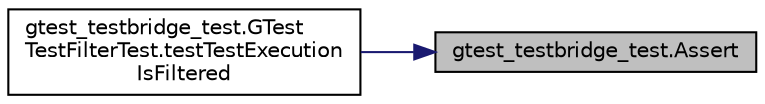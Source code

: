 digraph "gtest_testbridge_test.Assert"
{
 // LATEX_PDF_SIZE
  bgcolor="transparent";
  edge [fontname="Helvetica",fontsize="10",labelfontname="Helvetica",labelfontsize="10"];
  node [fontname="Helvetica",fontsize="10",shape=record];
  rankdir="RL";
  Node1 [label="gtest_testbridge_test.Assert",height=0.2,width=0.4,color="black", fillcolor="grey75", style="filled", fontcolor="black",tooltip=" "];
  Node1 -> Node2 [dir="back",color="midnightblue",fontsize="10",style="solid",fontname="Helvetica"];
  Node2 [label="gtest_testbridge_test.GTest\lTestFilterTest.testTestExecution\lIsFiltered",height=0.2,width=0.4,color="black",URL="$classgtest__testbridge__test_1_1GTestTestFilterTest.html#af41ae1fea4ec08f5594ad1ae78663d3c",tooltip=" "];
}
